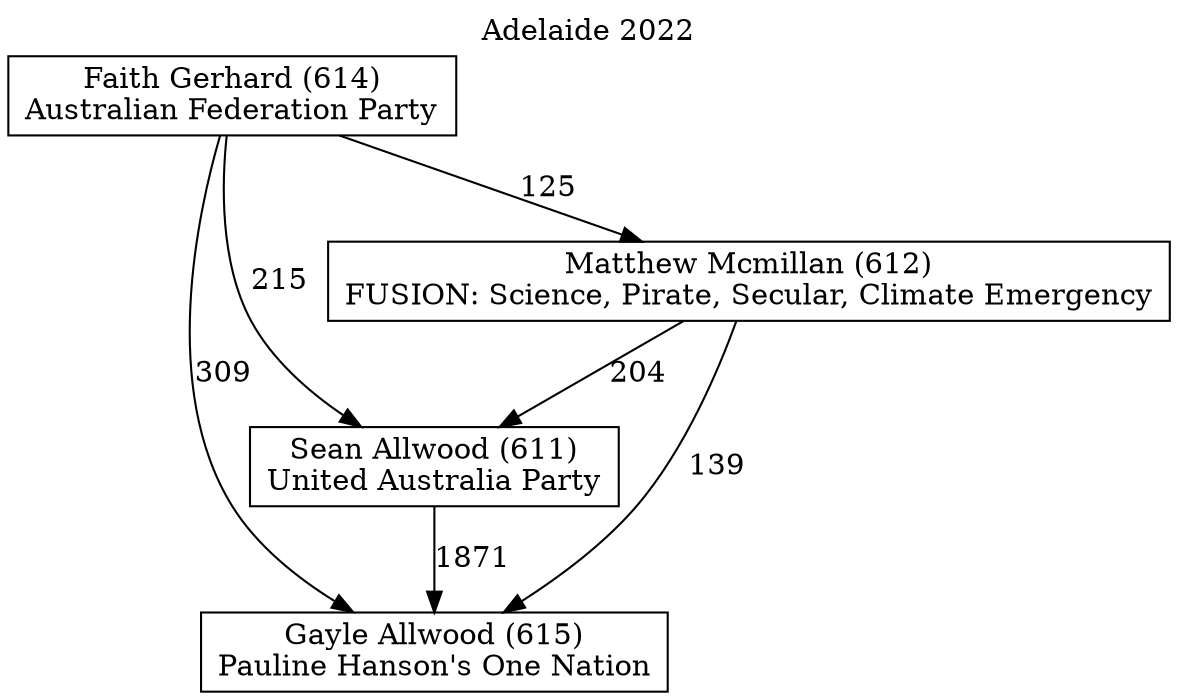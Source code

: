 // House preference flow
digraph "Gayle Allwood (615)_Adelaide_2022" {
	graph [label="Adelaide 2022" labelloc=t mclimit=10]
	node [shape=box]
	"Sean Allwood (611)" [label="Sean Allwood (611)
United Australia Party"]
	"Gayle Allwood (615)" [label="Gayle Allwood (615)
Pauline Hanson's One Nation"]
	"Faith Gerhard (614)" [label="Faith Gerhard (614)
Australian Federation Party"]
	"Matthew Mcmillan (612)" [label="Matthew Mcmillan (612)
FUSION: Science, Pirate, Secular, Climate Emergency"]
	"Matthew Mcmillan (612)" -> "Sean Allwood (611)" [label=204]
	"Faith Gerhard (614)" -> "Matthew Mcmillan (612)" [label=125]
	"Faith Gerhard (614)" -> "Gayle Allwood (615)" [label=309]
	"Faith Gerhard (614)" -> "Sean Allwood (611)" [label=215]
	"Sean Allwood (611)" -> "Gayle Allwood (615)" [label=1871]
	"Matthew Mcmillan (612)" -> "Gayle Allwood (615)" [label=139]
}
